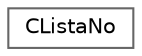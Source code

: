 digraph "Graphical Class Hierarchy"
{
 // LATEX_PDF_SIZE
  bgcolor="transparent";
  edge [fontname=Helvetica,fontsize=10,labelfontname=Helvetica,labelfontsize=10];
  node [fontname=Helvetica,fontsize=10,shape=box,height=0.2,width=0.4];
  rankdir="LR";
  Node0 [id="Node000000",label="CListaNo",height=0.2,width=0.4,color="grey40", fillcolor="white", style="filled",URL="$classCListaNo.html",tooltip="Lista ordenada de nós para algoritmos de procura informada."];
}

